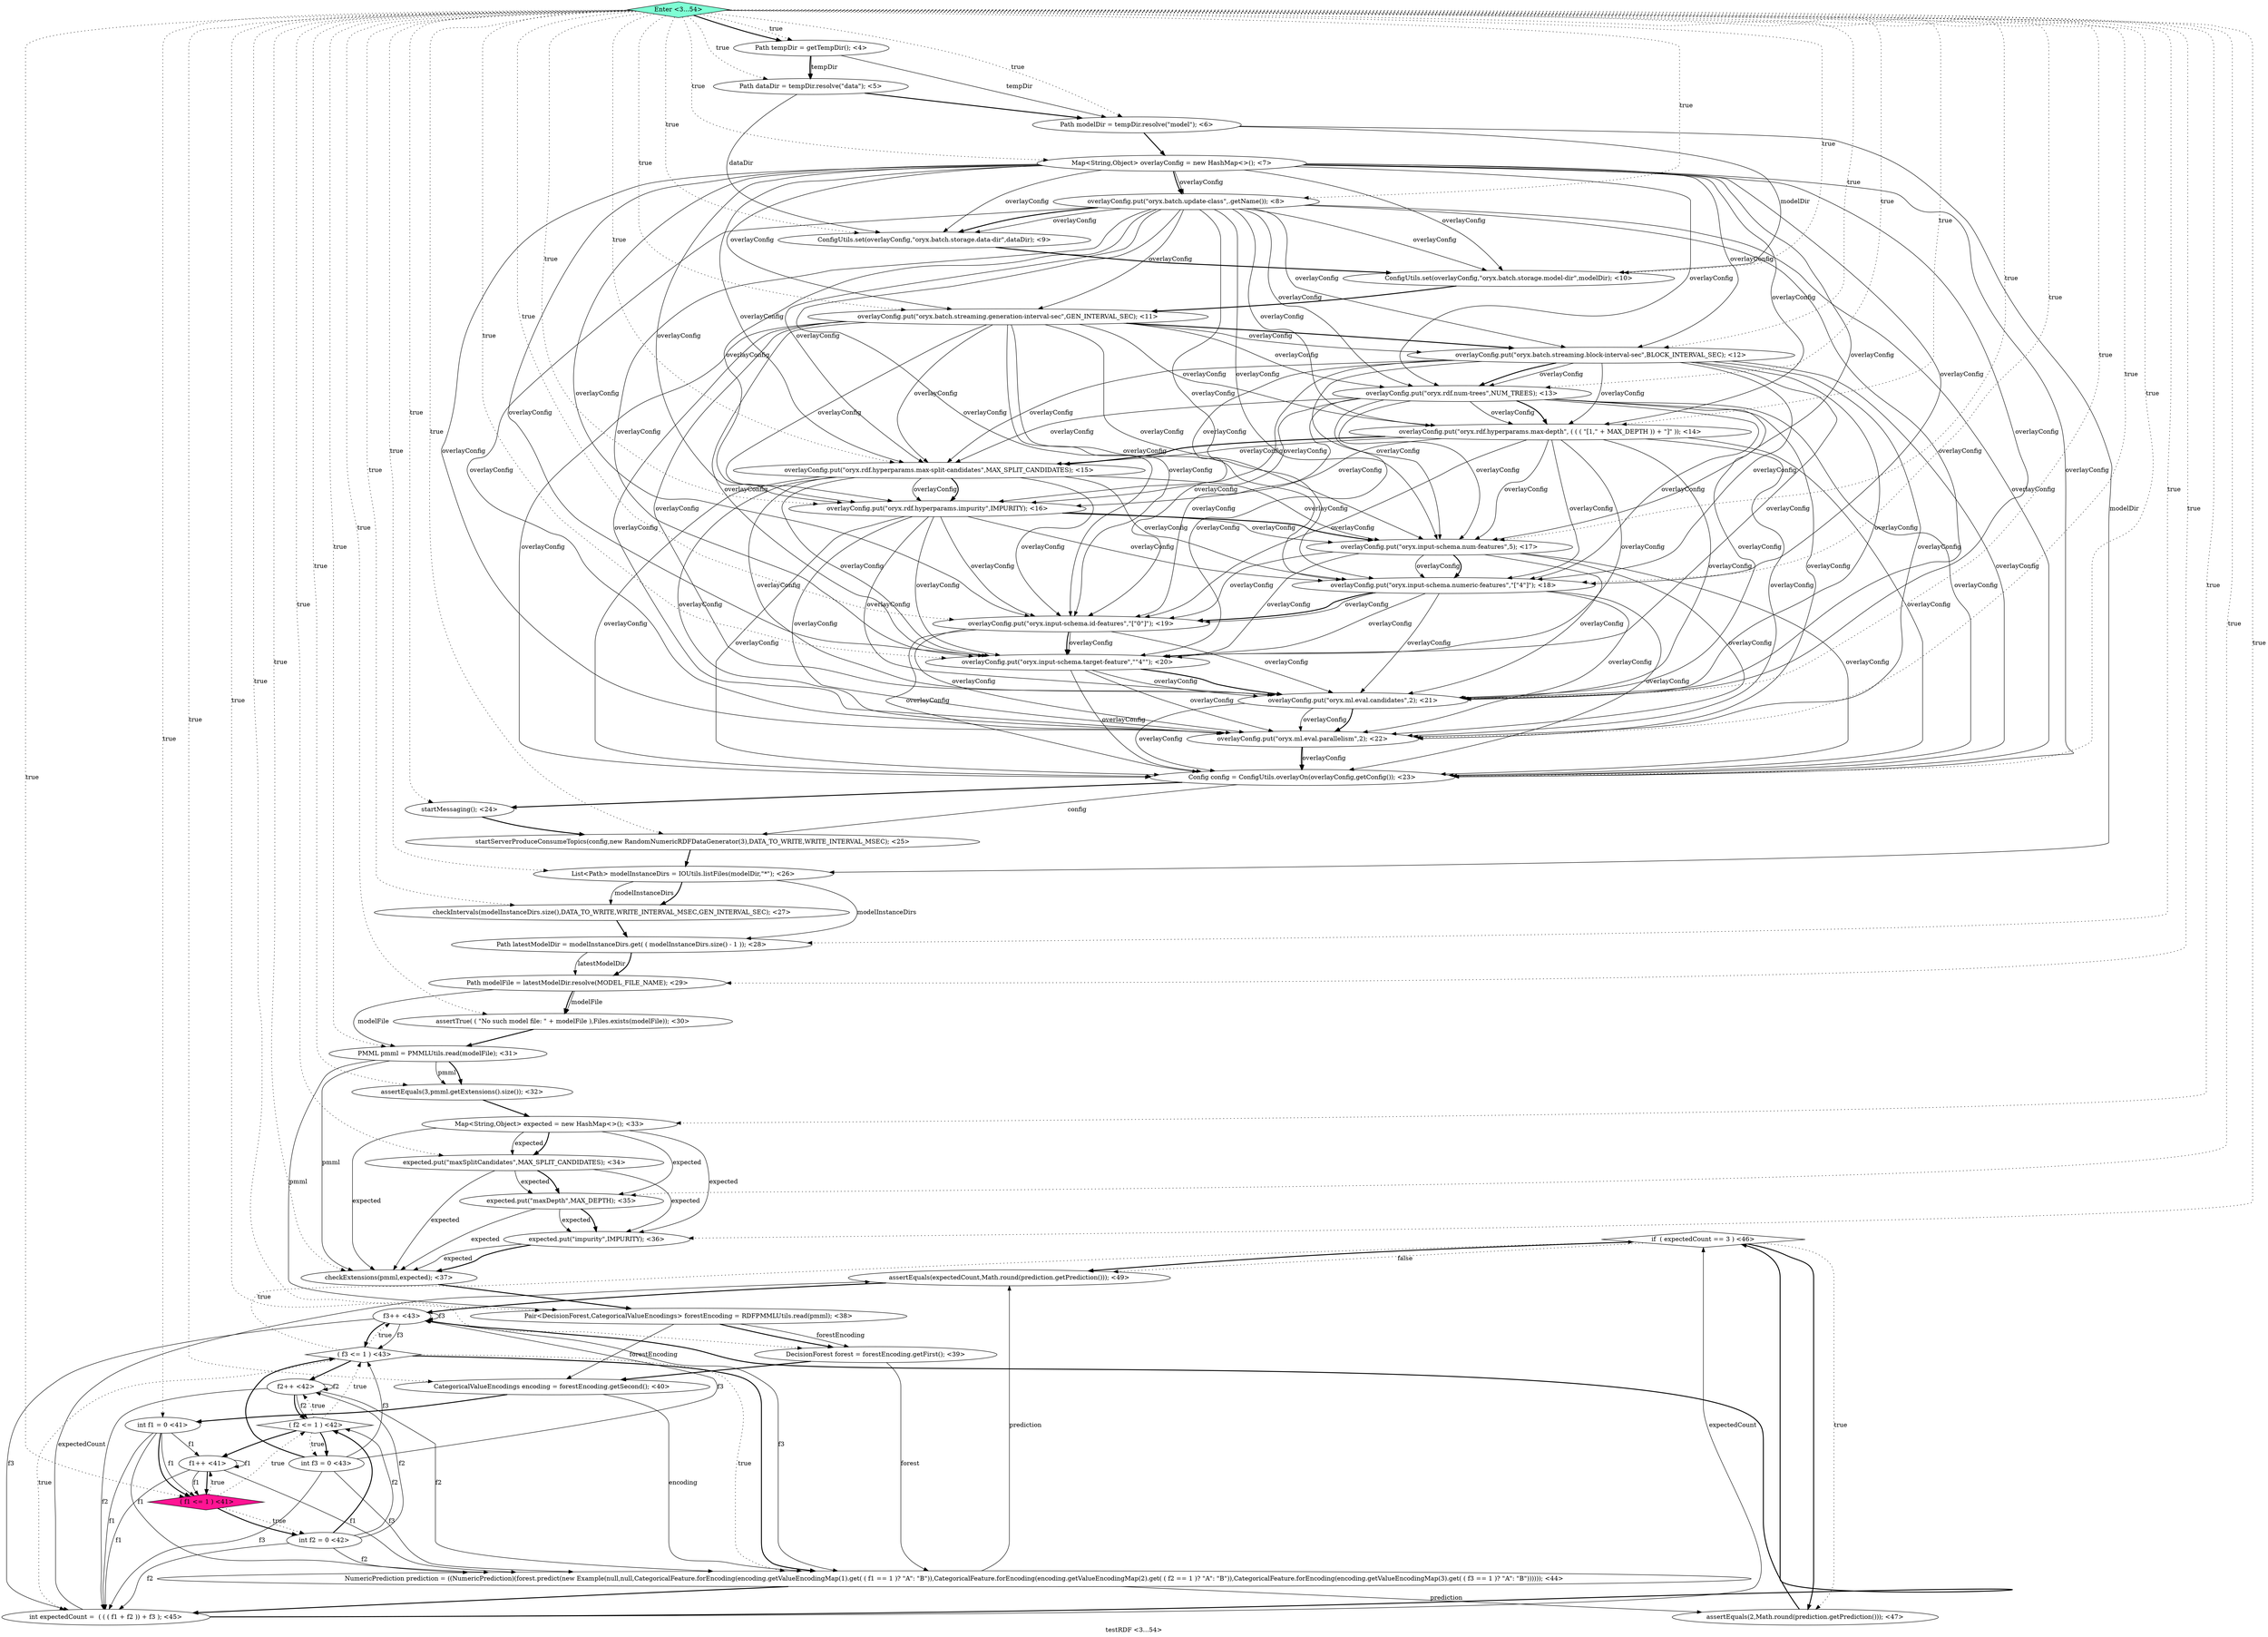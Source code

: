 digraph PDG {
label = "testRDF <3...54>";
0.48 [style = filled, label = "if  ( expectedCount == 3 ) <46>", fillcolor = white, shape = diamond];
0.34 [style = filled, label = "Pair<DecisionForest,CategoricalValueEncodings> forestEncoding = RDFPMMLUtils.read(pmml); <38>", fillcolor = white, shape = ellipse];
0.47 [style = filled, label = "int expectedCount =  ( ( ( f1 + f2 )) + f3 ); <45>", fillcolor = white, shape = ellipse];
0.21 [style = filled, label = "startServerProduceConsumeTopics(config,new RandomNumericRDFDataGenerator(3),DATA_TO_WRITE,WRITE_INTERVAL_MSEC); <25>", fillcolor = white, shape = ellipse];
0.9 [style = filled, label = "overlayConfig.put(\"oryx.rdf.num-trees\",NUM_TREES); <13>", fillcolor = white, shape = ellipse];
0.26 [style = filled, label = "assertTrue( ( \"No such model file: \" + modelFile ),Files.exists(modelFile)); <30>", fillcolor = white, shape = ellipse];
0.37 [style = filled, label = "int f1 = 0 <41>", fillcolor = white, shape = ellipse];
0.11 [style = filled, label = "overlayConfig.put(\"oryx.rdf.hyperparams.max-split-candidates\",MAX_SPLIT_CANDIDATES); <15>", fillcolor = white, shape = ellipse];
0.33 [style = filled, label = "checkExtensions(pmml,expected); <37>", fillcolor = white, shape = ellipse];
0.8 [style = filled, label = "overlayConfig.put(\"oryx.batch.streaming.block-interval-sec\",BLOCK_INTERVAL_SEC); <12>", fillcolor = white, shape = ellipse];
0.41 [style = filled, label = " ( f2 <= 1 ) <42>", fillcolor = white, shape = diamond];
0.35 [style = filled, label = "DecisionForest forest = forestEncoding.getFirst(); <39>", fillcolor = white, shape = ellipse];
0.5 [style = filled, label = "ConfigUtils.set(overlayConfig,\"oryx.batch.storage.data-dir\",dataDir); <9>", fillcolor = white, shape = ellipse];
0.0 [style = filled, label = "Path tempDir = getTempDir(); <4>", fillcolor = white, shape = ellipse];
0.2 [style = filled, label = "Path modelDir = tempDir.resolve(\"model\"); <6>", fillcolor = white, shape = ellipse];
0.46 [style = filled, label = "NumericPrediction prediction = ((NumericPrediction)(forest.predict(new Example(null,null,CategoricalFeature.forEncoding(encoding.getValueEncodingMap(1).get( ( f1 == 1 )? \"A\": \"B\")),CategoricalFeature.forEncoding(encoding.getValueEncodingMap(2).get( ( f2 == 1 )? \"A\": \"B\")),CategoricalFeature.forEncoding(encoding.getValueEncodingMap(3).get( ( f3 == 1 )? \"A\": \"B\")))))); <44>", fillcolor = white, shape = ellipse];
0.27 [style = filled, label = "PMML pmml = PMMLUtils.read(modelFile); <31>", fillcolor = white, shape = ellipse];
0.39 [style = filled, label = "f1++ <41>", fillcolor = white, shape = ellipse];
0.3 [style = filled, label = "Map<String,Object> overlayConfig = new HashMap<>(); <7>", fillcolor = white, shape = ellipse];
0.15 [style = filled, label = "overlayConfig.put(\"oryx.input-schema.id-features\",\"[\"0\"]\"); <19>", fillcolor = white, shape = ellipse];
0.18 [style = filled, label = "overlayConfig.put(\"oryx.ml.eval.parallelism\",2); <22>", fillcolor = white, shape = ellipse];
0.40 [style = filled, label = "int f2 = 0 <42>", fillcolor = white, shape = ellipse];
0.43 [style = filled, label = "int f3 = 0 <43>", fillcolor = white, shape = ellipse];
0.1 [style = filled, label = "Path dataDir = tempDir.resolve(\"data\"); <5>", fillcolor = white, shape = ellipse];
0.45 [style = filled, label = "f3++ <43>", fillcolor = white, shape = ellipse];
0.31 [style = filled, label = "expected.put(\"maxDepth\",MAX_DEPTH); <35>", fillcolor = white, shape = ellipse];
0.50 [style = filled, label = "assertEquals(expectedCount,Math.round(prediction.getPrediction())); <49>", fillcolor = white, shape = ellipse];
0.6 [style = filled, label = "ConfigUtils.set(overlayConfig,\"oryx.batch.storage.model-dir\",modelDir); <10>", fillcolor = white, shape = ellipse];
0.14 [style = filled, label = "overlayConfig.put(\"oryx.input-schema.numeric-features\",\"[\"4\"]\"); <18>", fillcolor = white, shape = ellipse];
0.24 [style = filled, label = "Path latestModelDir = modelInstanceDirs.get( ( modelInstanceDirs.size() - 1 )); <28>", fillcolor = white, shape = ellipse];
0.44 [style = filled, label = " ( f3 <= 1 ) <43>", fillcolor = white, shape = diamond];
0.17 [style = filled, label = "overlayConfig.put(\"oryx.ml.eval.candidates\",2); <21>", fillcolor = white, shape = ellipse];
0.32 [style = filled, label = "expected.put(\"impurity\",IMPURITY); <36>", fillcolor = white, shape = ellipse];
0.51 [style = filled, label = "Enter <3...54>", fillcolor = aquamarine, shape = diamond];
0.16 [style = filled, label = "overlayConfig.put(\"oryx.input-schema.target-feature\",\"\"4\"\"); <20>", fillcolor = white, shape = ellipse];
0.36 [style = filled, label = "CategoricalValueEncodings encoding = forestEncoding.getSecond(); <40>", fillcolor = white, shape = ellipse];
0.42 [style = filled, label = "f2++ <42>", fillcolor = white, shape = ellipse];
0.12 [style = filled, label = "overlayConfig.put(\"oryx.rdf.hyperparams.impurity\",IMPURITY); <16>", fillcolor = white, shape = ellipse];
0.7 [style = filled, label = "overlayConfig.put(\"oryx.batch.streaming.generation-interval-sec\",GEN_INTERVAL_SEC); <11>", fillcolor = white, shape = ellipse];
0.38 [style = filled, label = " ( f1 <= 1 ) <41>", fillcolor = deeppink, shape = diamond];
0.13 [style = filled, label = "overlayConfig.put(\"oryx.input-schema.num-features\",5); <17>", fillcolor = white, shape = ellipse];
0.29 [style = filled, label = "Map<String,Object> expected = new HashMap<>(); <33>", fillcolor = white, shape = ellipse];
0.22 [style = filled, label = "List<Path> modelInstanceDirs = IOUtils.listFiles(modelDir,\"*\"); <26>", fillcolor = white, shape = ellipse];
0.4 [style = filled, label = "overlayConfig.put(\"oryx.batch.update-class\",.getName()); <8>", fillcolor = white, shape = ellipse];
0.28 [style = filled, label = "assertEquals(3,pmml.getExtensions().size()); <32>", fillcolor = white, shape = ellipse];
0.19 [style = filled, label = "Config config = ConfigUtils.overlayOn(overlayConfig,getConfig()); <23>", fillcolor = white, shape = ellipse];
0.10 [style = filled, label = "overlayConfig.put(\"oryx.rdf.hyperparams.max-depth\", ( ( ( \"[1,\" + MAX_DEPTH )) + \"]\" )); <14>", fillcolor = white, shape = ellipse];
0.30 [style = filled, label = "expected.put(\"maxSplitCandidates\",MAX_SPLIT_CANDIDATES); <34>", fillcolor = white, shape = ellipse];
0.20 [style = filled, label = "startMessaging(); <24>", fillcolor = white, shape = ellipse];
0.23 [style = filled, label = "checkIntervals(modelInstanceDirs.size(),DATA_TO_WRITE,WRITE_INTERVAL_MSEC,GEN_INTERVAL_SEC); <27>", fillcolor = white, shape = ellipse];
0.25 [style = filled, label = "Path modelFile = latestModelDir.resolve(MODEL_FILE_NAME); <29>", fillcolor = white, shape = ellipse];
0.49 [style = filled, label = "assertEquals(2,Math.round(prediction.getPrediction())); <47>", fillcolor = white, shape = ellipse];
0.0 -> 0.1 [style = solid, label="tempDir"];
0.0 -> 0.1 [style = bold, label=""];
0.0 -> 0.2 [style = solid, label="tempDir"];
0.1 -> 0.2 [style = bold, label=""];
0.1 -> 0.5 [style = solid, label="dataDir"];
0.2 -> 0.3 [style = bold, label=""];
0.2 -> 0.6 [style = solid, label="modelDir"];
0.2 -> 0.22 [style = solid, label="modelDir"];
0.3 -> 0.4 [style = solid, label="overlayConfig"];
0.3 -> 0.4 [style = bold, label=""];
0.3 -> 0.5 [style = solid, label="overlayConfig"];
0.3 -> 0.6 [style = solid, label="overlayConfig"];
0.3 -> 0.7 [style = solid, label="overlayConfig"];
0.3 -> 0.8 [style = solid, label="overlayConfig"];
0.3 -> 0.9 [style = solid, label="overlayConfig"];
0.3 -> 0.10 [style = solid, label="overlayConfig"];
0.3 -> 0.11 [style = solid, label="overlayConfig"];
0.3 -> 0.12 [style = solid, label="overlayConfig"];
0.3 -> 0.13 [style = solid, label="overlayConfig"];
0.3 -> 0.14 [style = solid, label="overlayConfig"];
0.3 -> 0.15 [style = solid, label="overlayConfig"];
0.3 -> 0.16 [style = solid, label="overlayConfig"];
0.3 -> 0.17 [style = solid, label="overlayConfig"];
0.3 -> 0.18 [style = solid, label="overlayConfig"];
0.3 -> 0.19 [style = solid, label="overlayConfig"];
0.4 -> 0.5 [style = solid, label="overlayConfig"];
0.4 -> 0.5 [style = bold, label=""];
0.4 -> 0.6 [style = solid, label="overlayConfig"];
0.4 -> 0.7 [style = solid, label="overlayConfig"];
0.4 -> 0.8 [style = solid, label="overlayConfig"];
0.4 -> 0.9 [style = solid, label="overlayConfig"];
0.4 -> 0.10 [style = solid, label="overlayConfig"];
0.4 -> 0.11 [style = solid, label="overlayConfig"];
0.4 -> 0.12 [style = solid, label="overlayConfig"];
0.4 -> 0.13 [style = solid, label="overlayConfig"];
0.4 -> 0.14 [style = solid, label="overlayConfig"];
0.4 -> 0.15 [style = solid, label="overlayConfig"];
0.4 -> 0.16 [style = solid, label="overlayConfig"];
0.4 -> 0.17 [style = solid, label="overlayConfig"];
0.4 -> 0.18 [style = solid, label="overlayConfig"];
0.4 -> 0.19 [style = solid, label="overlayConfig"];
0.5 -> 0.6 [style = bold, label=""];
0.6 -> 0.7 [style = bold, label=""];
0.7 -> 0.8 [style = solid, label="overlayConfig"];
0.7 -> 0.8 [style = bold, label=""];
0.7 -> 0.9 [style = solid, label="overlayConfig"];
0.7 -> 0.10 [style = solid, label="overlayConfig"];
0.7 -> 0.11 [style = solid, label="overlayConfig"];
0.7 -> 0.12 [style = solid, label="overlayConfig"];
0.7 -> 0.13 [style = solid, label="overlayConfig"];
0.7 -> 0.14 [style = solid, label="overlayConfig"];
0.7 -> 0.15 [style = solid, label="overlayConfig"];
0.7 -> 0.16 [style = solid, label="overlayConfig"];
0.7 -> 0.17 [style = solid, label="overlayConfig"];
0.7 -> 0.18 [style = solid, label="overlayConfig"];
0.7 -> 0.19 [style = solid, label="overlayConfig"];
0.8 -> 0.9 [style = solid, label="overlayConfig"];
0.8 -> 0.9 [style = bold, label=""];
0.8 -> 0.10 [style = solid, label="overlayConfig"];
0.8 -> 0.11 [style = solid, label="overlayConfig"];
0.8 -> 0.12 [style = solid, label="overlayConfig"];
0.8 -> 0.13 [style = solid, label="overlayConfig"];
0.8 -> 0.14 [style = solid, label="overlayConfig"];
0.8 -> 0.15 [style = solid, label="overlayConfig"];
0.8 -> 0.16 [style = solid, label="overlayConfig"];
0.8 -> 0.17 [style = solid, label="overlayConfig"];
0.8 -> 0.18 [style = solid, label="overlayConfig"];
0.8 -> 0.19 [style = solid, label="overlayConfig"];
0.9 -> 0.10 [style = solid, label="overlayConfig"];
0.9 -> 0.10 [style = bold, label=""];
0.9 -> 0.11 [style = solid, label="overlayConfig"];
0.9 -> 0.12 [style = solid, label="overlayConfig"];
0.9 -> 0.13 [style = solid, label="overlayConfig"];
0.9 -> 0.14 [style = solid, label="overlayConfig"];
0.9 -> 0.15 [style = solid, label="overlayConfig"];
0.9 -> 0.16 [style = solid, label="overlayConfig"];
0.9 -> 0.17 [style = solid, label="overlayConfig"];
0.9 -> 0.18 [style = solid, label="overlayConfig"];
0.9 -> 0.19 [style = solid, label="overlayConfig"];
0.10 -> 0.11 [style = solid, label="overlayConfig"];
0.10 -> 0.11 [style = bold, label=""];
0.10 -> 0.12 [style = solid, label="overlayConfig"];
0.10 -> 0.13 [style = solid, label="overlayConfig"];
0.10 -> 0.14 [style = solid, label="overlayConfig"];
0.10 -> 0.15 [style = solid, label="overlayConfig"];
0.10 -> 0.16 [style = solid, label="overlayConfig"];
0.10 -> 0.17 [style = solid, label="overlayConfig"];
0.10 -> 0.18 [style = solid, label="overlayConfig"];
0.10 -> 0.19 [style = solid, label="overlayConfig"];
0.11 -> 0.12 [style = solid, label="overlayConfig"];
0.11 -> 0.12 [style = bold, label=""];
0.11 -> 0.13 [style = solid, label="overlayConfig"];
0.11 -> 0.14 [style = solid, label="overlayConfig"];
0.11 -> 0.15 [style = solid, label="overlayConfig"];
0.11 -> 0.16 [style = solid, label="overlayConfig"];
0.11 -> 0.17 [style = solid, label="overlayConfig"];
0.11 -> 0.18 [style = solid, label="overlayConfig"];
0.11 -> 0.19 [style = solid, label="overlayConfig"];
0.12 -> 0.13 [style = solid, label="overlayConfig"];
0.12 -> 0.13 [style = bold, label=""];
0.12 -> 0.14 [style = solid, label="overlayConfig"];
0.12 -> 0.15 [style = solid, label="overlayConfig"];
0.12 -> 0.16 [style = solid, label="overlayConfig"];
0.12 -> 0.17 [style = solid, label="overlayConfig"];
0.12 -> 0.18 [style = solid, label="overlayConfig"];
0.12 -> 0.19 [style = solid, label="overlayConfig"];
0.13 -> 0.14 [style = solid, label="overlayConfig"];
0.13 -> 0.14 [style = bold, label=""];
0.13 -> 0.15 [style = solid, label="overlayConfig"];
0.13 -> 0.16 [style = solid, label="overlayConfig"];
0.13 -> 0.17 [style = solid, label="overlayConfig"];
0.13 -> 0.18 [style = solid, label="overlayConfig"];
0.13 -> 0.19 [style = solid, label="overlayConfig"];
0.14 -> 0.15 [style = solid, label="overlayConfig"];
0.14 -> 0.15 [style = bold, label=""];
0.14 -> 0.16 [style = solid, label="overlayConfig"];
0.14 -> 0.17 [style = solid, label="overlayConfig"];
0.14 -> 0.18 [style = solid, label="overlayConfig"];
0.14 -> 0.19 [style = solid, label="overlayConfig"];
0.15 -> 0.16 [style = solid, label="overlayConfig"];
0.15 -> 0.16 [style = bold, label=""];
0.15 -> 0.17 [style = solid, label="overlayConfig"];
0.15 -> 0.18 [style = solid, label="overlayConfig"];
0.15 -> 0.19 [style = solid, label="overlayConfig"];
0.16 -> 0.17 [style = solid, label="overlayConfig"];
0.16 -> 0.17 [style = bold, label=""];
0.16 -> 0.18 [style = solid, label="overlayConfig"];
0.16 -> 0.19 [style = solid, label="overlayConfig"];
0.17 -> 0.18 [style = solid, label="overlayConfig"];
0.17 -> 0.18 [style = bold, label=""];
0.17 -> 0.19 [style = solid, label="overlayConfig"];
0.18 -> 0.19 [style = solid, label="overlayConfig"];
0.18 -> 0.19 [style = bold, label=""];
0.19 -> 0.20 [style = bold, label=""];
0.19 -> 0.21 [style = solid, label="config"];
0.20 -> 0.21 [style = bold, label=""];
0.21 -> 0.22 [style = bold, label=""];
0.22 -> 0.23 [style = solid, label="modelInstanceDirs"];
0.22 -> 0.23 [style = bold, label=""];
0.22 -> 0.24 [style = solid, label="modelInstanceDirs"];
0.23 -> 0.24 [style = bold, label=""];
0.24 -> 0.25 [style = solid, label="latestModelDir"];
0.24 -> 0.25 [style = bold, label=""];
0.25 -> 0.26 [style = solid, label="modelFile"];
0.25 -> 0.26 [style = bold, label=""];
0.25 -> 0.27 [style = solid, label="modelFile"];
0.26 -> 0.27 [style = bold, label=""];
0.27 -> 0.28 [style = solid, label="pmml"];
0.27 -> 0.28 [style = bold, label=""];
0.27 -> 0.33 [style = solid, label="pmml"];
0.27 -> 0.34 [style = solid, label="pmml"];
0.28 -> 0.29 [style = bold, label=""];
0.29 -> 0.30 [style = solid, label="expected"];
0.29 -> 0.30 [style = bold, label=""];
0.29 -> 0.31 [style = solid, label="expected"];
0.29 -> 0.32 [style = solid, label="expected"];
0.29 -> 0.33 [style = solid, label="expected"];
0.30 -> 0.31 [style = solid, label="expected"];
0.30 -> 0.31 [style = bold, label=""];
0.30 -> 0.32 [style = solid, label="expected"];
0.30 -> 0.33 [style = solid, label="expected"];
0.31 -> 0.32 [style = solid, label="expected"];
0.31 -> 0.32 [style = bold, label=""];
0.31 -> 0.33 [style = solid, label="expected"];
0.32 -> 0.33 [style = solid, label="expected"];
0.32 -> 0.33 [style = bold, label=""];
0.33 -> 0.34 [style = bold, label=""];
0.34 -> 0.35 [style = solid, label="forestEncoding"];
0.34 -> 0.35 [style = bold, label=""];
0.34 -> 0.36 [style = solid, label="forestEncoding"];
0.35 -> 0.36 [style = bold, label=""];
0.35 -> 0.46 [style = solid, label="forest"];
0.36 -> 0.37 [style = bold, label=""];
0.36 -> 0.46 [style = solid, label="encoding"];
0.37 -> 0.38 [style = solid, label="f1"];
0.37 -> 0.38 [style = bold, label=""];
0.37 -> 0.39 [style = solid, label="f1"];
0.37 -> 0.46 [style = solid, label="f1"];
0.37 -> 0.47 [style = solid, label="f1"];
0.38 -> 0.39 [style = dotted, label="true"];
0.38 -> 0.40 [style = dotted, label="true"];
0.38 -> 0.40 [style = bold, label=""];
0.38 -> 0.41 [style = dotted, label="true"];
0.39 -> 0.38 [style = solid, label="f1"];
0.39 -> 0.38 [style = bold, label=""];
0.39 -> 0.39 [style = solid, label="f1"];
0.39 -> 0.46 [style = solid, label="f1"];
0.39 -> 0.47 [style = solid, label="f1"];
0.40 -> 0.41 [style = solid, label="f2"];
0.40 -> 0.41 [style = bold, label=""];
0.40 -> 0.42 [style = solid, label="f2"];
0.40 -> 0.46 [style = solid, label="f2"];
0.40 -> 0.47 [style = solid, label="f2"];
0.41 -> 0.39 [style = bold, label=""];
0.41 -> 0.42 [style = dotted, label="true"];
0.41 -> 0.43 [style = dotted, label="true"];
0.41 -> 0.43 [style = bold, label=""];
0.41 -> 0.44 [style = dotted, label="true"];
0.42 -> 0.41 [style = solid, label="f2"];
0.42 -> 0.41 [style = bold, label=""];
0.42 -> 0.42 [style = solid, label="f2"];
0.42 -> 0.46 [style = solid, label="f2"];
0.42 -> 0.47 [style = solid, label="f2"];
0.43 -> 0.44 [style = solid, label="f3"];
0.43 -> 0.44 [style = bold, label=""];
0.43 -> 0.45 [style = solid, label="f3"];
0.43 -> 0.46 [style = solid, label="f3"];
0.43 -> 0.47 [style = solid, label="f3"];
0.44 -> 0.42 [style = bold, label=""];
0.44 -> 0.45 [style = dotted, label="true"];
0.44 -> 0.46 [style = dotted, label="true"];
0.44 -> 0.46 [style = bold, label=""];
0.44 -> 0.47 [style = dotted, label="true"];
0.44 -> 0.48 [style = dotted, label="true"];
0.45 -> 0.44 [style = solid, label="f3"];
0.45 -> 0.44 [style = bold, label=""];
0.45 -> 0.45 [style = solid, label="f3"];
0.45 -> 0.46 [style = solid, label="f3"];
0.45 -> 0.47 [style = solid, label="f3"];
0.46 -> 0.47 [style = bold, label=""];
0.46 -> 0.49 [style = solid, label="prediction"];
0.46 -> 0.50 [style = solid, label="prediction"];
0.47 -> 0.48 [style = solid, label="expectedCount"];
0.47 -> 0.48 [style = bold, label=""];
0.47 -> 0.50 [style = solid, label="expectedCount"];
0.48 -> 0.49 [style = dotted, label="true"];
0.48 -> 0.49 [style = bold, label=""];
0.48 -> 0.50 [style = dotted, label="false"];
0.48 -> 0.50 [style = bold, label=""];
0.49 -> 0.45 [style = bold, label=""];
0.50 -> 0.45 [style = bold, label=""];
0.51 -> 0.0 [style = dotted, label="true"];
0.51 -> 0.0 [style = bold, label=""];
0.51 -> 0.1 [style = dotted, label="true"];
0.51 -> 0.2 [style = dotted, label="true"];
0.51 -> 0.3 [style = dotted, label="true"];
0.51 -> 0.4 [style = dotted, label="true"];
0.51 -> 0.5 [style = dotted, label="true"];
0.51 -> 0.6 [style = dotted, label="true"];
0.51 -> 0.7 [style = dotted, label="true"];
0.51 -> 0.8 [style = dotted, label="true"];
0.51 -> 0.9 [style = dotted, label="true"];
0.51 -> 0.10 [style = dotted, label="true"];
0.51 -> 0.11 [style = dotted, label="true"];
0.51 -> 0.12 [style = dotted, label="true"];
0.51 -> 0.13 [style = dotted, label="true"];
0.51 -> 0.14 [style = dotted, label="true"];
0.51 -> 0.15 [style = dotted, label="true"];
0.51 -> 0.16 [style = dotted, label="true"];
0.51 -> 0.17 [style = dotted, label="true"];
0.51 -> 0.18 [style = dotted, label="true"];
0.51 -> 0.19 [style = dotted, label="true"];
0.51 -> 0.20 [style = dotted, label="true"];
0.51 -> 0.21 [style = dotted, label="true"];
0.51 -> 0.22 [style = dotted, label="true"];
0.51 -> 0.23 [style = dotted, label="true"];
0.51 -> 0.24 [style = dotted, label="true"];
0.51 -> 0.25 [style = dotted, label="true"];
0.51 -> 0.26 [style = dotted, label="true"];
0.51 -> 0.27 [style = dotted, label="true"];
0.51 -> 0.28 [style = dotted, label="true"];
0.51 -> 0.29 [style = dotted, label="true"];
0.51 -> 0.30 [style = dotted, label="true"];
0.51 -> 0.31 [style = dotted, label="true"];
0.51 -> 0.32 [style = dotted, label="true"];
0.51 -> 0.33 [style = dotted, label="true"];
0.51 -> 0.34 [style = dotted, label="true"];
0.51 -> 0.35 [style = dotted, label="true"];
0.51 -> 0.36 [style = dotted, label="true"];
0.51 -> 0.37 [style = dotted, label="true"];
0.51 -> 0.38 [style = dotted, label="true"];
}
